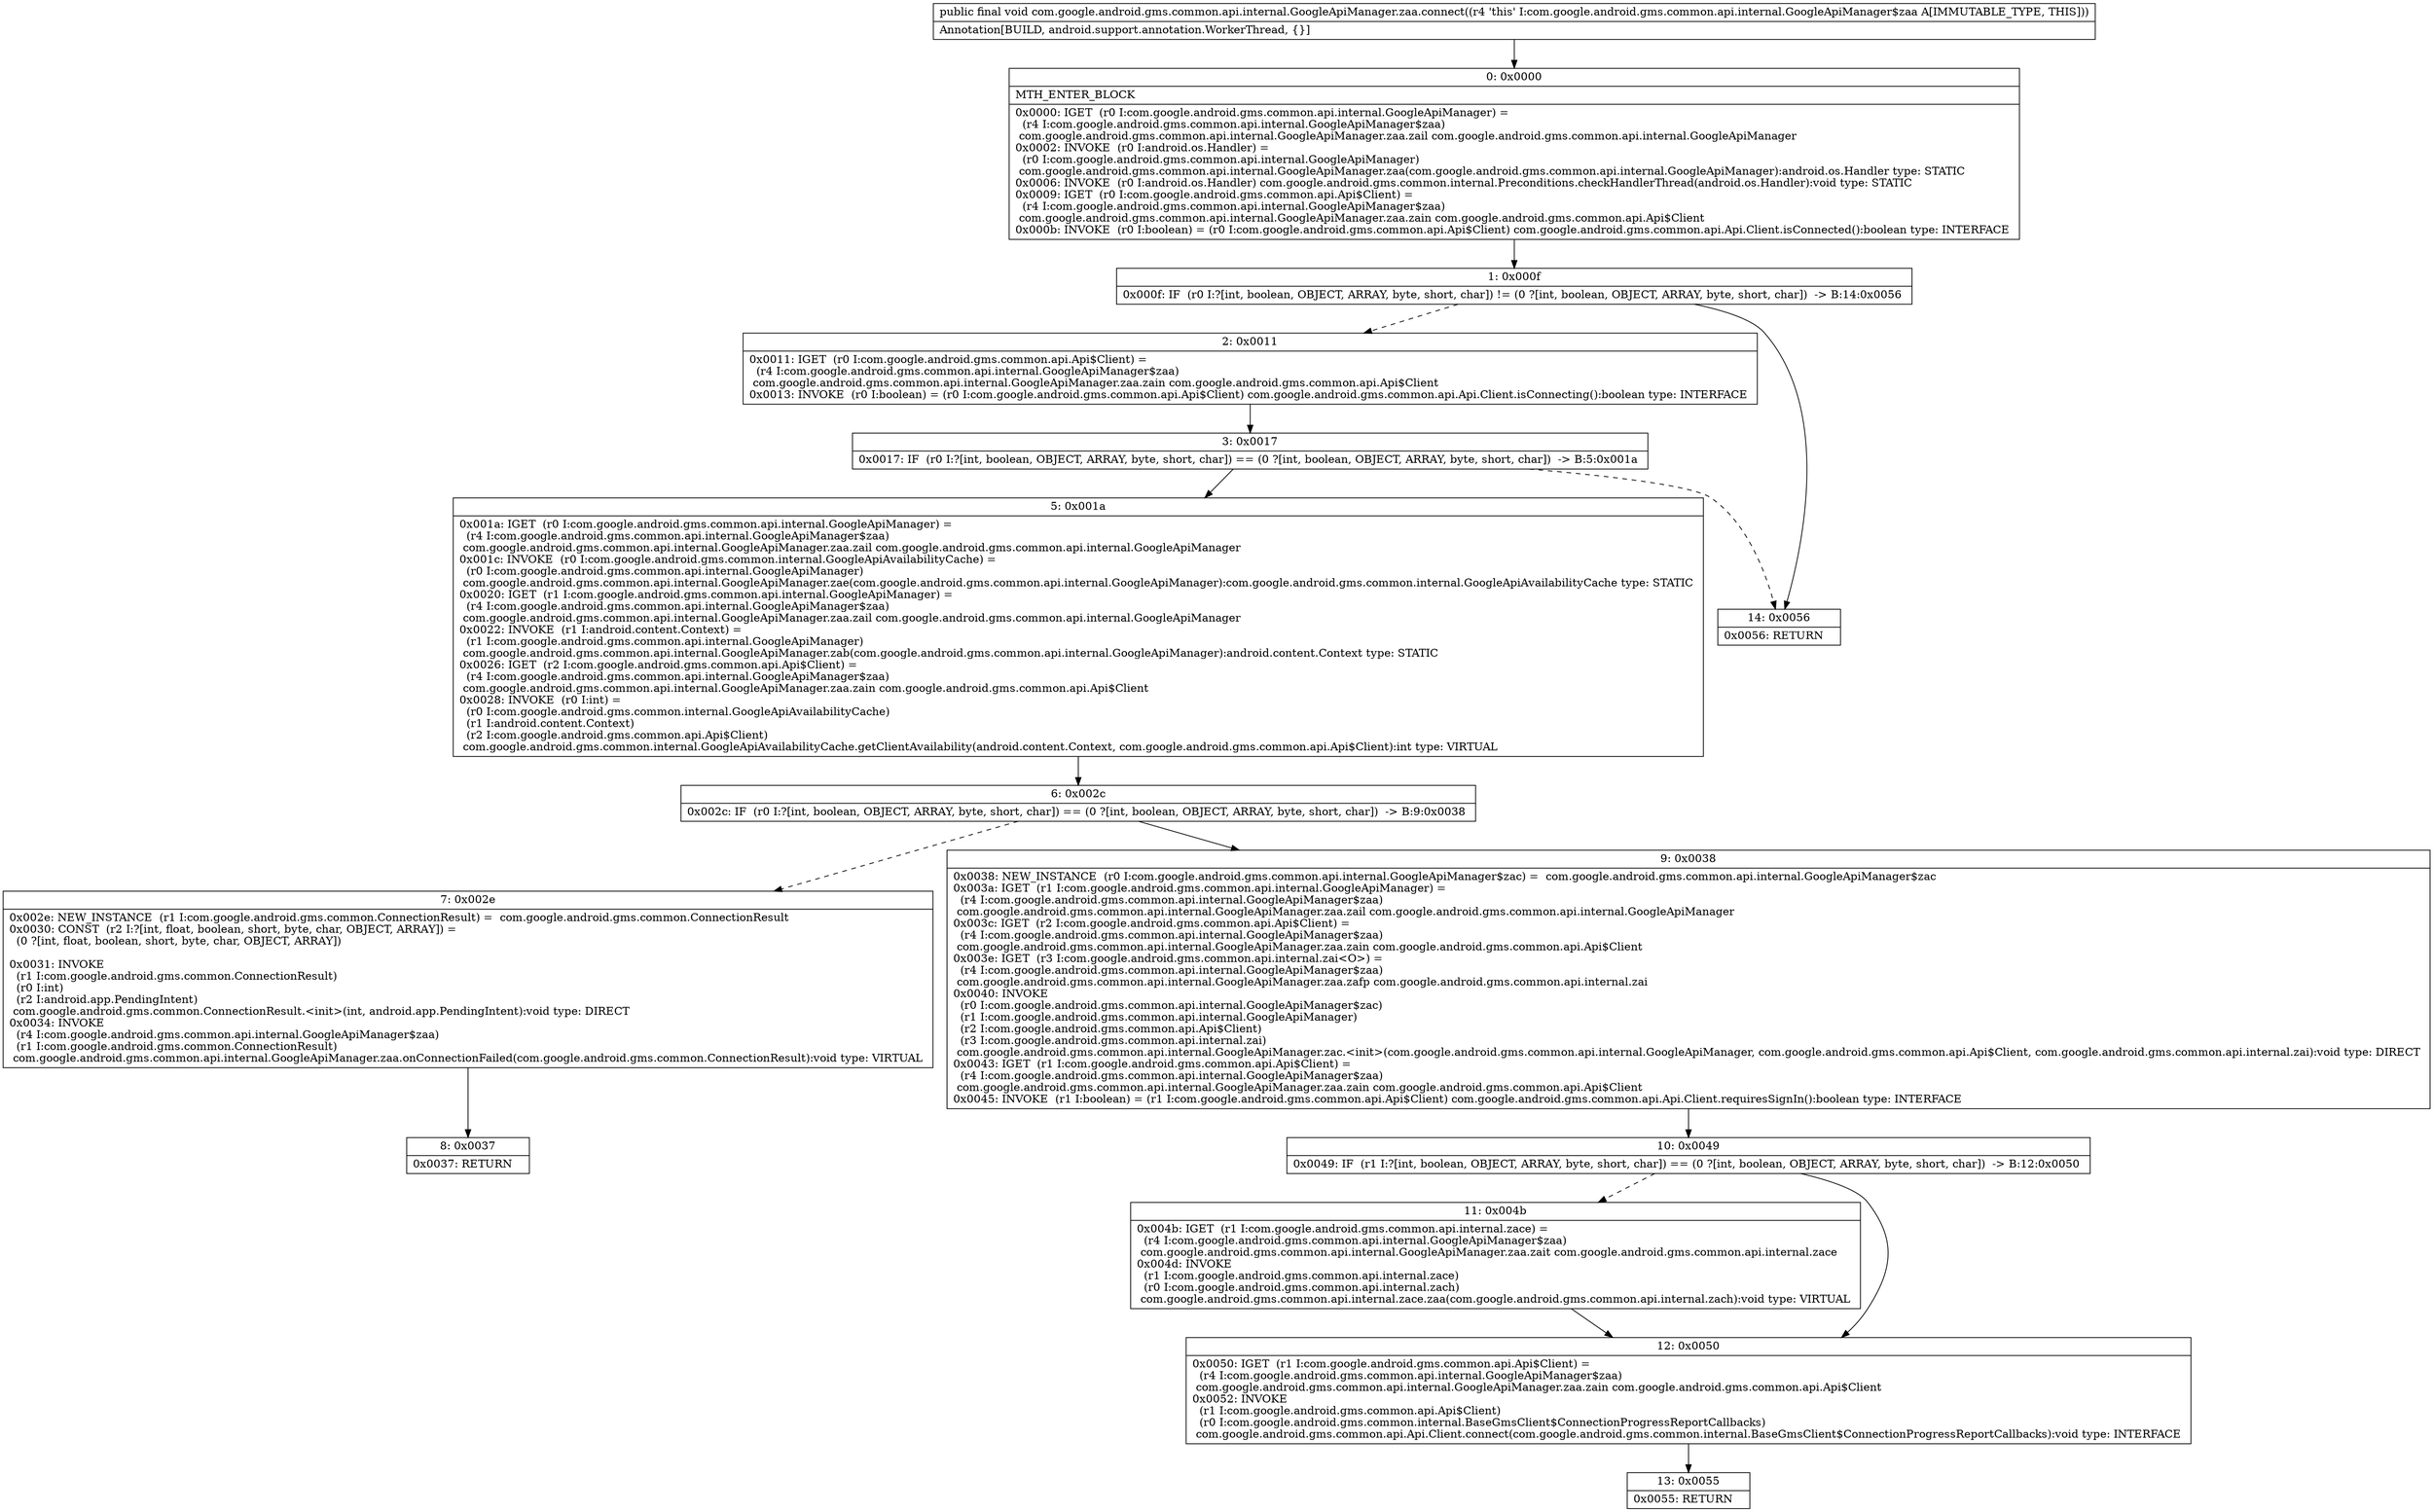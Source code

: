digraph "CFG forcom.google.android.gms.common.api.internal.GoogleApiManager.zaa.connect()V" {
Node_0 [shape=record,label="{0\:\ 0x0000|MTH_ENTER_BLOCK\l|0x0000: IGET  (r0 I:com.google.android.gms.common.api.internal.GoogleApiManager) = \l  (r4 I:com.google.android.gms.common.api.internal.GoogleApiManager$zaa)\l com.google.android.gms.common.api.internal.GoogleApiManager.zaa.zail com.google.android.gms.common.api.internal.GoogleApiManager \l0x0002: INVOKE  (r0 I:android.os.Handler) = \l  (r0 I:com.google.android.gms.common.api.internal.GoogleApiManager)\l com.google.android.gms.common.api.internal.GoogleApiManager.zaa(com.google.android.gms.common.api.internal.GoogleApiManager):android.os.Handler type: STATIC \l0x0006: INVOKE  (r0 I:android.os.Handler) com.google.android.gms.common.internal.Preconditions.checkHandlerThread(android.os.Handler):void type: STATIC \l0x0009: IGET  (r0 I:com.google.android.gms.common.api.Api$Client) = \l  (r4 I:com.google.android.gms.common.api.internal.GoogleApiManager$zaa)\l com.google.android.gms.common.api.internal.GoogleApiManager.zaa.zain com.google.android.gms.common.api.Api$Client \l0x000b: INVOKE  (r0 I:boolean) = (r0 I:com.google.android.gms.common.api.Api$Client) com.google.android.gms.common.api.Api.Client.isConnected():boolean type: INTERFACE \l}"];
Node_1 [shape=record,label="{1\:\ 0x000f|0x000f: IF  (r0 I:?[int, boolean, OBJECT, ARRAY, byte, short, char]) != (0 ?[int, boolean, OBJECT, ARRAY, byte, short, char])  \-\> B:14:0x0056 \l}"];
Node_2 [shape=record,label="{2\:\ 0x0011|0x0011: IGET  (r0 I:com.google.android.gms.common.api.Api$Client) = \l  (r4 I:com.google.android.gms.common.api.internal.GoogleApiManager$zaa)\l com.google.android.gms.common.api.internal.GoogleApiManager.zaa.zain com.google.android.gms.common.api.Api$Client \l0x0013: INVOKE  (r0 I:boolean) = (r0 I:com.google.android.gms.common.api.Api$Client) com.google.android.gms.common.api.Api.Client.isConnecting():boolean type: INTERFACE \l}"];
Node_3 [shape=record,label="{3\:\ 0x0017|0x0017: IF  (r0 I:?[int, boolean, OBJECT, ARRAY, byte, short, char]) == (0 ?[int, boolean, OBJECT, ARRAY, byte, short, char])  \-\> B:5:0x001a \l}"];
Node_5 [shape=record,label="{5\:\ 0x001a|0x001a: IGET  (r0 I:com.google.android.gms.common.api.internal.GoogleApiManager) = \l  (r4 I:com.google.android.gms.common.api.internal.GoogleApiManager$zaa)\l com.google.android.gms.common.api.internal.GoogleApiManager.zaa.zail com.google.android.gms.common.api.internal.GoogleApiManager \l0x001c: INVOKE  (r0 I:com.google.android.gms.common.internal.GoogleApiAvailabilityCache) = \l  (r0 I:com.google.android.gms.common.api.internal.GoogleApiManager)\l com.google.android.gms.common.api.internal.GoogleApiManager.zae(com.google.android.gms.common.api.internal.GoogleApiManager):com.google.android.gms.common.internal.GoogleApiAvailabilityCache type: STATIC \l0x0020: IGET  (r1 I:com.google.android.gms.common.api.internal.GoogleApiManager) = \l  (r4 I:com.google.android.gms.common.api.internal.GoogleApiManager$zaa)\l com.google.android.gms.common.api.internal.GoogleApiManager.zaa.zail com.google.android.gms.common.api.internal.GoogleApiManager \l0x0022: INVOKE  (r1 I:android.content.Context) = \l  (r1 I:com.google.android.gms.common.api.internal.GoogleApiManager)\l com.google.android.gms.common.api.internal.GoogleApiManager.zab(com.google.android.gms.common.api.internal.GoogleApiManager):android.content.Context type: STATIC \l0x0026: IGET  (r2 I:com.google.android.gms.common.api.Api$Client) = \l  (r4 I:com.google.android.gms.common.api.internal.GoogleApiManager$zaa)\l com.google.android.gms.common.api.internal.GoogleApiManager.zaa.zain com.google.android.gms.common.api.Api$Client \l0x0028: INVOKE  (r0 I:int) = \l  (r0 I:com.google.android.gms.common.internal.GoogleApiAvailabilityCache)\l  (r1 I:android.content.Context)\l  (r2 I:com.google.android.gms.common.api.Api$Client)\l com.google.android.gms.common.internal.GoogleApiAvailabilityCache.getClientAvailability(android.content.Context, com.google.android.gms.common.api.Api$Client):int type: VIRTUAL \l}"];
Node_6 [shape=record,label="{6\:\ 0x002c|0x002c: IF  (r0 I:?[int, boolean, OBJECT, ARRAY, byte, short, char]) == (0 ?[int, boolean, OBJECT, ARRAY, byte, short, char])  \-\> B:9:0x0038 \l}"];
Node_7 [shape=record,label="{7\:\ 0x002e|0x002e: NEW_INSTANCE  (r1 I:com.google.android.gms.common.ConnectionResult) =  com.google.android.gms.common.ConnectionResult \l0x0030: CONST  (r2 I:?[int, float, boolean, short, byte, char, OBJECT, ARRAY]) = \l  (0 ?[int, float, boolean, short, byte, char, OBJECT, ARRAY])\l \l0x0031: INVOKE  \l  (r1 I:com.google.android.gms.common.ConnectionResult)\l  (r0 I:int)\l  (r2 I:android.app.PendingIntent)\l com.google.android.gms.common.ConnectionResult.\<init\>(int, android.app.PendingIntent):void type: DIRECT \l0x0034: INVOKE  \l  (r4 I:com.google.android.gms.common.api.internal.GoogleApiManager$zaa)\l  (r1 I:com.google.android.gms.common.ConnectionResult)\l com.google.android.gms.common.api.internal.GoogleApiManager.zaa.onConnectionFailed(com.google.android.gms.common.ConnectionResult):void type: VIRTUAL \l}"];
Node_8 [shape=record,label="{8\:\ 0x0037|0x0037: RETURN   \l}"];
Node_9 [shape=record,label="{9\:\ 0x0038|0x0038: NEW_INSTANCE  (r0 I:com.google.android.gms.common.api.internal.GoogleApiManager$zac) =  com.google.android.gms.common.api.internal.GoogleApiManager$zac \l0x003a: IGET  (r1 I:com.google.android.gms.common.api.internal.GoogleApiManager) = \l  (r4 I:com.google.android.gms.common.api.internal.GoogleApiManager$zaa)\l com.google.android.gms.common.api.internal.GoogleApiManager.zaa.zail com.google.android.gms.common.api.internal.GoogleApiManager \l0x003c: IGET  (r2 I:com.google.android.gms.common.api.Api$Client) = \l  (r4 I:com.google.android.gms.common.api.internal.GoogleApiManager$zaa)\l com.google.android.gms.common.api.internal.GoogleApiManager.zaa.zain com.google.android.gms.common.api.Api$Client \l0x003e: IGET  (r3 I:com.google.android.gms.common.api.internal.zai\<O\>) = \l  (r4 I:com.google.android.gms.common.api.internal.GoogleApiManager$zaa)\l com.google.android.gms.common.api.internal.GoogleApiManager.zaa.zafp com.google.android.gms.common.api.internal.zai \l0x0040: INVOKE  \l  (r0 I:com.google.android.gms.common.api.internal.GoogleApiManager$zac)\l  (r1 I:com.google.android.gms.common.api.internal.GoogleApiManager)\l  (r2 I:com.google.android.gms.common.api.Api$Client)\l  (r3 I:com.google.android.gms.common.api.internal.zai)\l com.google.android.gms.common.api.internal.GoogleApiManager.zac.\<init\>(com.google.android.gms.common.api.internal.GoogleApiManager, com.google.android.gms.common.api.Api$Client, com.google.android.gms.common.api.internal.zai):void type: DIRECT \l0x0043: IGET  (r1 I:com.google.android.gms.common.api.Api$Client) = \l  (r4 I:com.google.android.gms.common.api.internal.GoogleApiManager$zaa)\l com.google.android.gms.common.api.internal.GoogleApiManager.zaa.zain com.google.android.gms.common.api.Api$Client \l0x0045: INVOKE  (r1 I:boolean) = (r1 I:com.google.android.gms.common.api.Api$Client) com.google.android.gms.common.api.Api.Client.requiresSignIn():boolean type: INTERFACE \l}"];
Node_10 [shape=record,label="{10\:\ 0x0049|0x0049: IF  (r1 I:?[int, boolean, OBJECT, ARRAY, byte, short, char]) == (0 ?[int, boolean, OBJECT, ARRAY, byte, short, char])  \-\> B:12:0x0050 \l}"];
Node_11 [shape=record,label="{11\:\ 0x004b|0x004b: IGET  (r1 I:com.google.android.gms.common.api.internal.zace) = \l  (r4 I:com.google.android.gms.common.api.internal.GoogleApiManager$zaa)\l com.google.android.gms.common.api.internal.GoogleApiManager.zaa.zait com.google.android.gms.common.api.internal.zace \l0x004d: INVOKE  \l  (r1 I:com.google.android.gms.common.api.internal.zace)\l  (r0 I:com.google.android.gms.common.api.internal.zach)\l com.google.android.gms.common.api.internal.zace.zaa(com.google.android.gms.common.api.internal.zach):void type: VIRTUAL \l}"];
Node_12 [shape=record,label="{12\:\ 0x0050|0x0050: IGET  (r1 I:com.google.android.gms.common.api.Api$Client) = \l  (r4 I:com.google.android.gms.common.api.internal.GoogleApiManager$zaa)\l com.google.android.gms.common.api.internal.GoogleApiManager.zaa.zain com.google.android.gms.common.api.Api$Client \l0x0052: INVOKE  \l  (r1 I:com.google.android.gms.common.api.Api$Client)\l  (r0 I:com.google.android.gms.common.internal.BaseGmsClient$ConnectionProgressReportCallbacks)\l com.google.android.gms.common.api.Api.Client.connect(com.google.android.gms.common.internal.BaseGmsClient$ConnectionProgressReportCallbacks):void type: INTERFACE \l}"];
Node_13 [shape=record,label="{13\:\ 0x0055|0x0055: RETURN   \l}"];
Node_14 [shape=record,label="{14\:\ 0x0056|0x0056: RETURN   \l}"];
MethodNode[shape=record,label="{public final void com.google.android.gms.common.api.internal.GoogleApiManager.zaa.connect((r4 'this' I:com.google.android.gms.common.api.internal.GoogleApiManager$zaa A[IMMUTABLE_TYPE, THIS]))  | Annotation[BUILD, android.support.annotation.WorkerThread, \{\}]\l}"];
MethodNode -> Node_0;
Node_0 -> Node_1;
Node_1 -> Node_2[style=dashed];
Node_1 -> Node_14;
Node_2 -> Node_3;
Node_3 -> Node_5;
Node_3 -> Node_14[style=dashed];
Node_5 -> Node_6;
Node_6 -> Node_7[style=dashed];
Node_6 -> Node_9;
Node_7 -> Node_8;
Node_9 -> Node_10;
Node_10 -> Node_11[style=dashed];
Node_10 -> Node_12;
Node_11 -> Node_12;
Node_12 -> Node_13;
}

